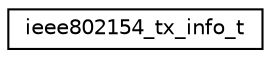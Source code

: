 digraph "Graphical Class Hierarchy"
{
 // LATEX_PDF_SIZE
  edge [fontname="Helvetica",fontsize="10",labelfontname="Helvetica",labelfontsize="10"];
  node [fontname="Helvetica",fontsize="10",shape=record];
  rankdir="LR";
  Node0 [label="ieee802154_tx_info_t",height=0.2,width=0.4,color="black", fillcolor="white", style="filled",URL="$structieee802154__tx__info__t.html",tooltip="TX information of the last transmitted frame."];
}
